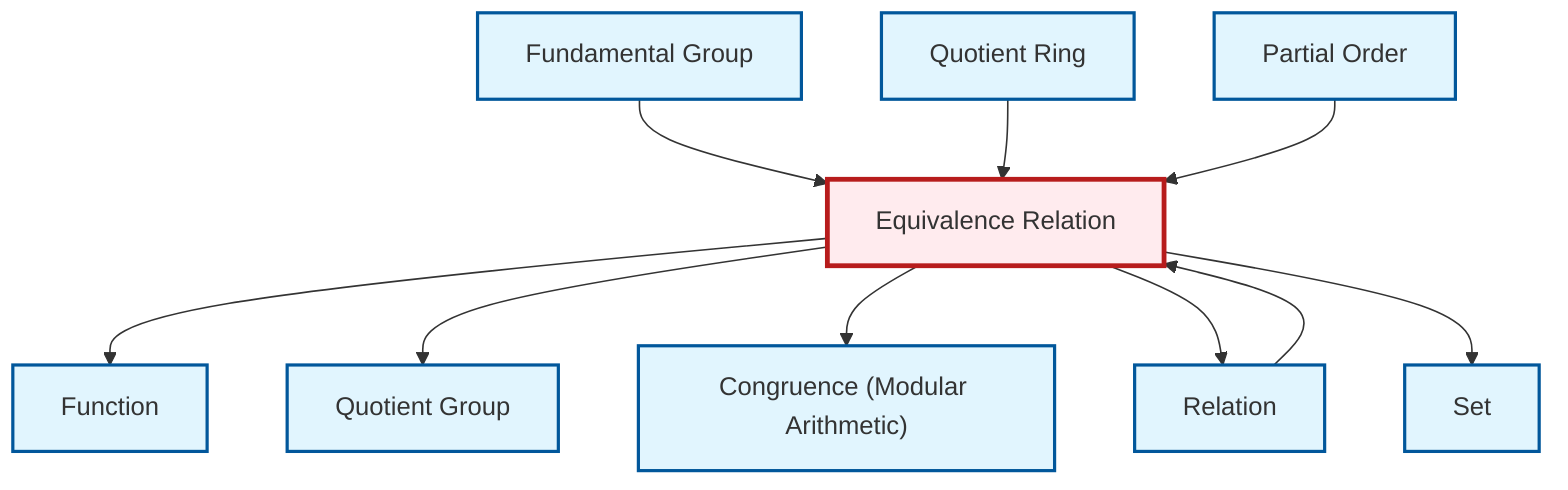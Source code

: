 graph TD
    classDef definition fill:#e1f5fe,stroke:#01579b,stroke-width:2px
    classDef theorem fill:#f3e5f5,stroke:#4a148c,stroke-width:2px
    classDef axiom fill:#fff3e0,stroke:#e65100,stroke-width:2px
    classDef example fill:#e8f5e9,stroke:#1b5e20,stroke-width:2px
    classDef current fill:#ffebee,stroke:#b71c1c,stroke-width:3px
    def-congruence["Congruence (Modular Arithmetic)"]:::definition
    def-equivalence-relation["Equivalence Relation"]:::definition
    def-fundamental-group["Fundamental Group"]:::definition
    def-quotient-group["Quotient Group"]:::definition
    def-function["Function"]:::definition
    def-relation["Relation"]:::definition
    def-partial-order["Partial Order"]:::definition
    def-set["Set"]:::definition
    def-quotient-ring["Quotient Ring"]:::definition
    def-equivalence-relation --> def-function
    def-fundamental-group --> def-equivalence-relation
    def-equivalence-relation --> def-quotient-group
    def-equivalence-relation --> def-congruence
    def-quotient-ring --> def-equivalence-relation
    def-equivalence-relation --> def-relation
    def-relation --> def-equivalence-relation
    def-partial-order --> def-equivalence-relation
    def-equivalence-relation --> def-set
    class def-equivalence-relation current
